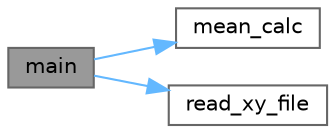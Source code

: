 digraph "main"
{
 // LATEX_PDF_SIZE
  bgcolor="transparent";
  edge [fontname=Helvetica,fontsize=10,labelfontname=Helvetica,labelfontsize=10];
  node [fontname=Helvetica,fontsize=10,shape=box,height=0.2,width=0.4];
  rankdir="LR";
  Node1 [id="Node000001",label="main",height=0.2,width=0.4,color="gray40", fillcolor="grey60", style="filled", fontcolor="black",tooltip=" "];
  Node1 -> Node2 [id="edge1_Node000001_Node000002",color="steelblue1",style="solid",tooltip=" "];
  Node2 [id="Node000002",label="mean_calc",height=0.2,width=0.4,color="grey40", fillcolor="white", style="filled",URL="$mean_8cxx.html#a31f77f3f36a1a5f4f81de0bcbd0b5023",tooltip=" "];
  Node1 -> Node3 [id="edge2_Node000001_Node000003",color="steelblue1",style="solid",tooltip=" "];
  Node3 [id="Node000003",label="read_xy_file",height=0.2,width=0.4,color="grey40", fillcolor="white", style="filled",URL="$regularize_8cxx.html#a1dff39d28dd2eff83ce9d688cd4d6176",tooltip=" "];
}
